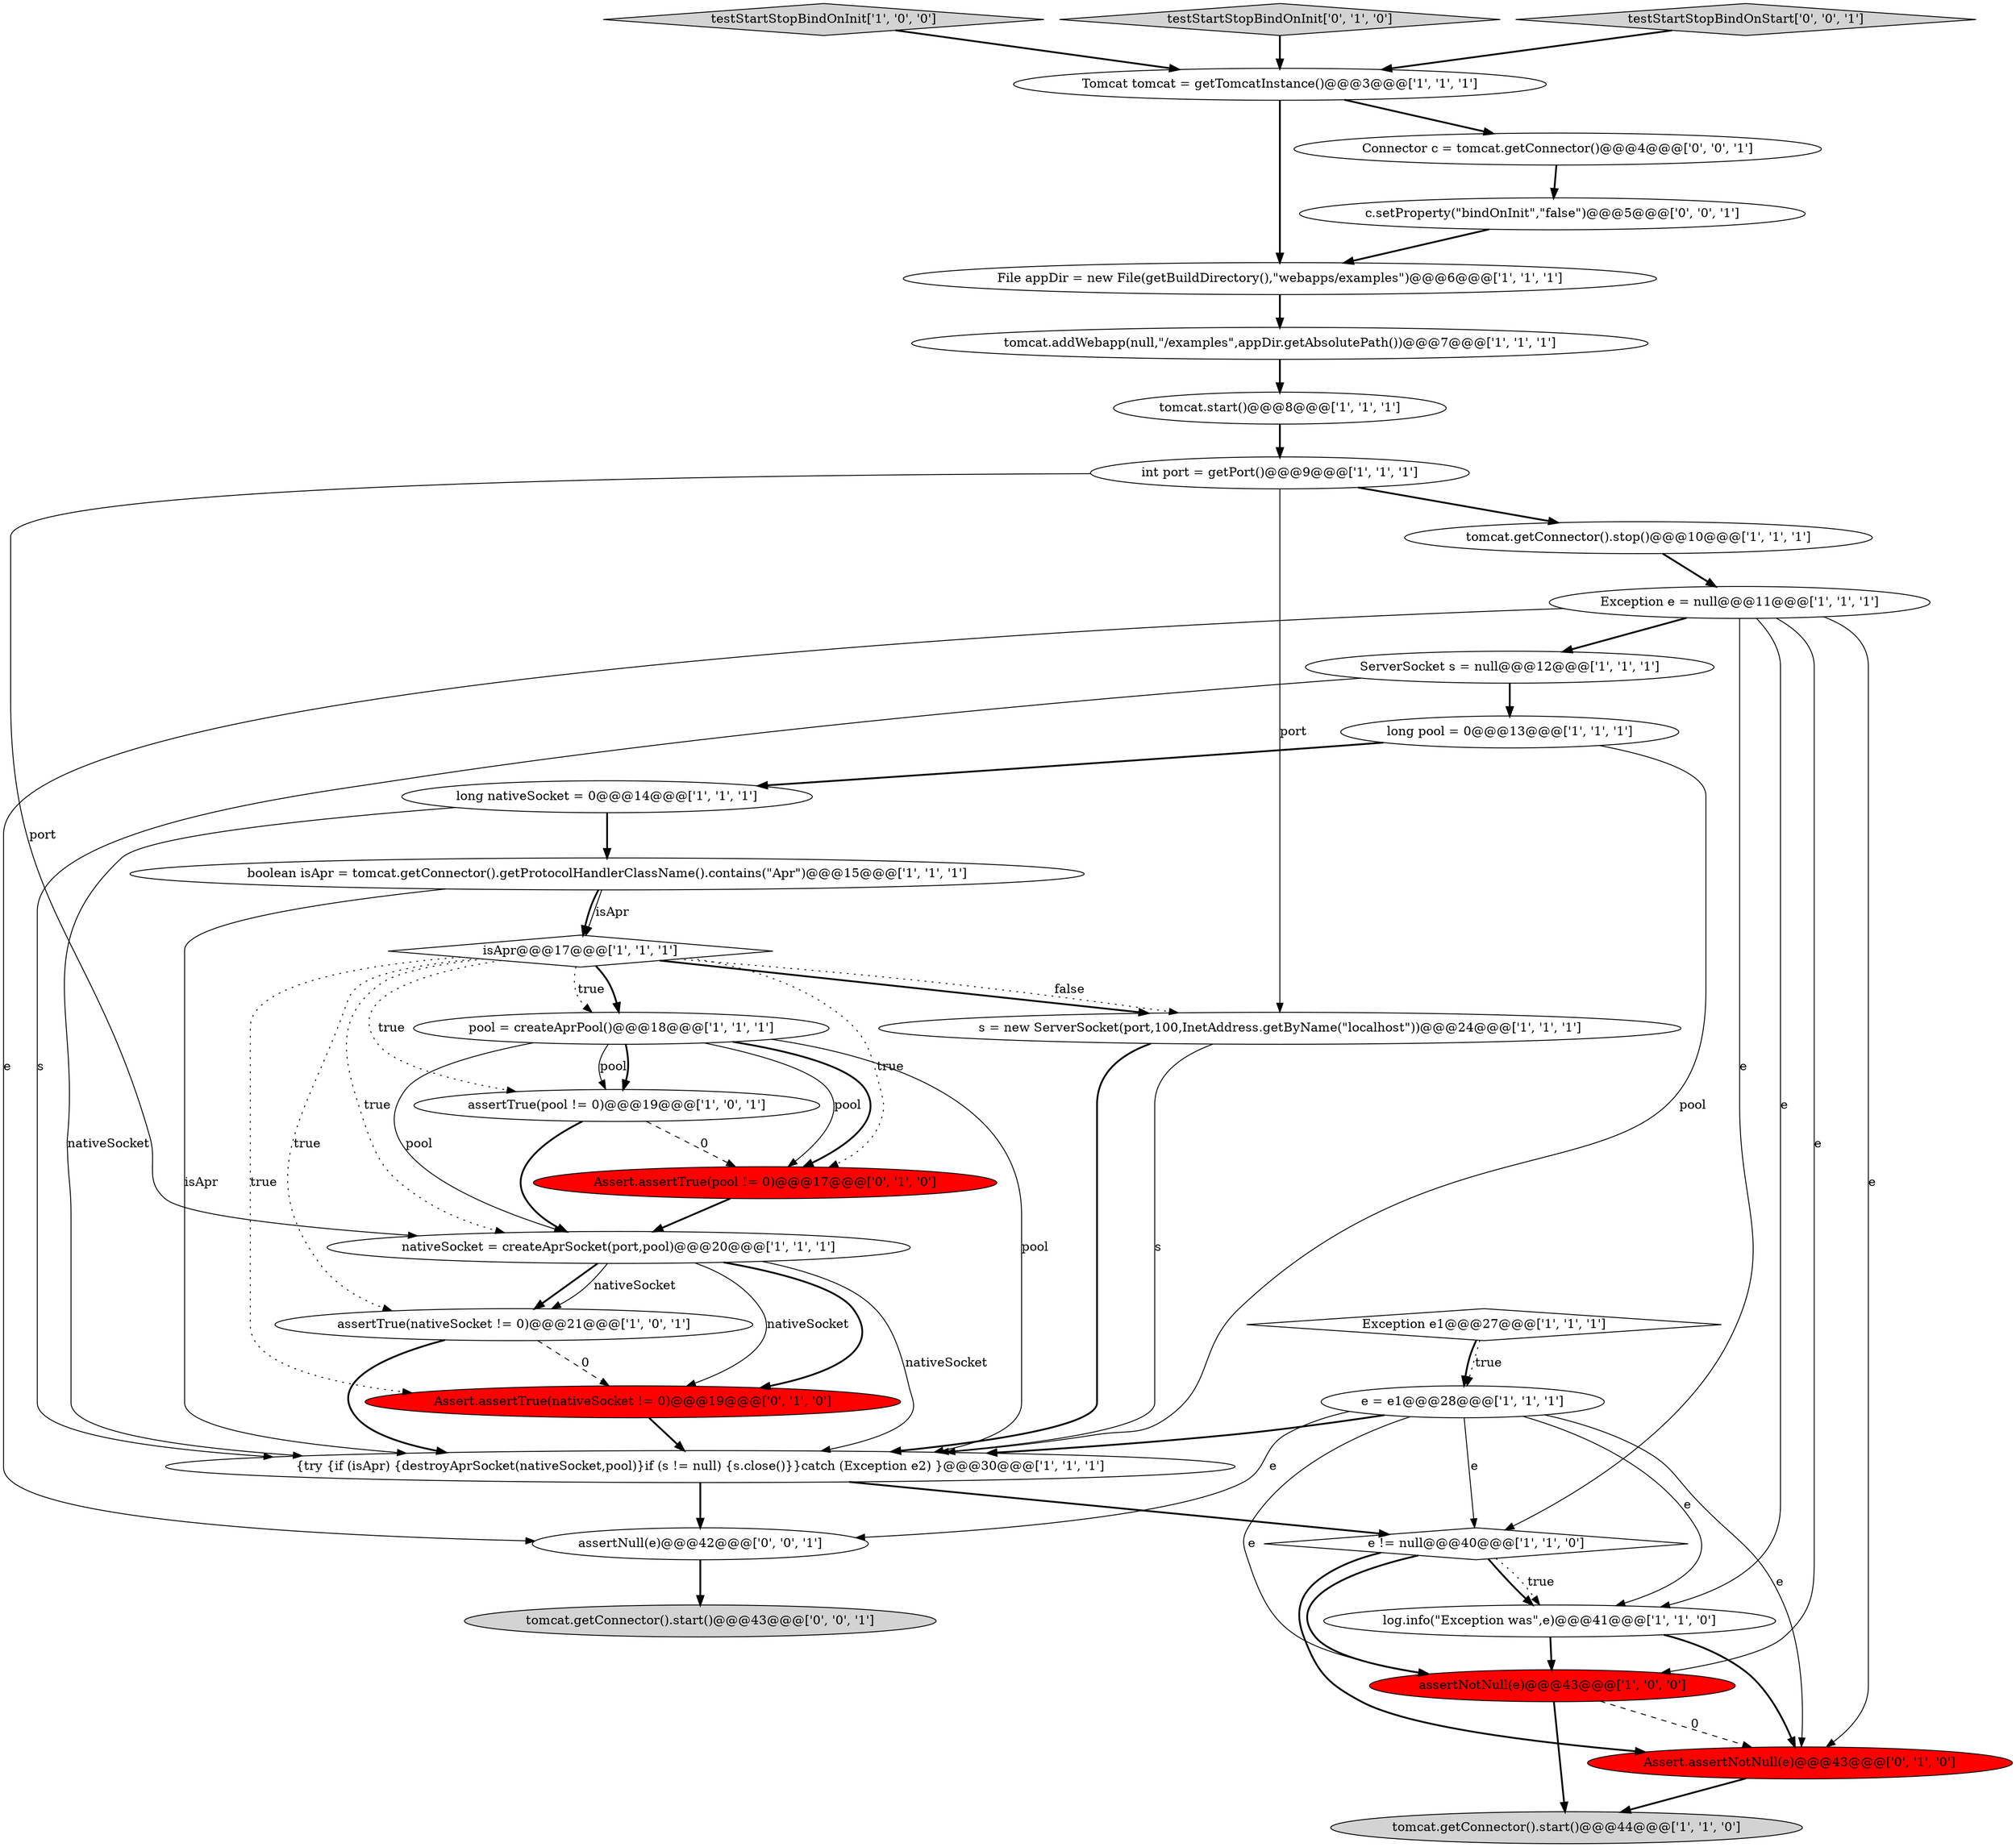 digraph {
9 [style = filled, label = "long pool = 0@@@13@@@['1', '1', '1']", fillcolor = white, shape = ellipse image = "AAA0AAABBB1BBB"];
27 [style = filled, label = "Assert.assertNotNull(e)@@@43@@@['0', '1', '0']", fillcolor = red, shape = ellipse image = "AAA1AAABBB2BBB"];
16 [style = filled, label = "assertTrue(nativeSocket != 0)@@@21@@@['1', '0', '1']", fillcolor = white, shape = ellipse image = "AAA0AAABBB1BBB"];
11 [style = filled, label = "{try {if (isApr) {destroyAprSocket(nativeSocket,pool)}if (s != null) {s.close()}}catch (Exception e2) }@@@30@@@['1', '1', '1']", fillcolor = white, shape = ellipse image = "AAA0AAABBB1BBB"];
32 [style = filled, label = "tomcat.getConnector().start()@@@43@@@['0', '0', '1']", fillcolor = lightgray, shape = ellipse image = "AAA0AAABBB3BBB"];
20 [style = filled, label = "Exception e = null@@@11@@@['1', '1', '1']", fillcolor = white, shape = ellipse image = "AAA0AAABBB1BBB"];
6 [style = filled, label = "assertNotNull(e)@@@43@@@['1', '0', '0']", fillcolor = red, shape = ellipse image = "AAA1AAABBB1BBB"];
1 [style = filled, label = "e != null@@@40@@@['1', '1', '0']", fillcolor = white, shape = diamond image = "AAA0AAABBB1BBB"];
4 [style = filled, label = "log.info(\"Exception was\",e)@@@41@@@['1', '1', '0']", fillcolor = white, shape = ellipse image = "AAA0AAABBB1BBB"];
26 [style = filled, label = "Assert.assertTrue(pool != 0)@@@17@@@['0', '1', '0']", fillcolor = red, shape = ellipse image = "AAA1AAABBB2BBB"];
13 [style = filled, label = "testStartStopBindOnInit['1', '0', '0']", fillcolor = lightgray, shape = diamond image = "AAA0AAABBB1BBB"];
15 [style = filled, label = "assertTrue(pool != 0)@@@19@@@['1', '0', '1']", fillcolor = white, shape = ellipse image = "AAA0AAABBB1BBB"];
0 [style = filled, label = "isApr@@@17@@@['1', '1', '1']", fillcolor = white, shape = diamond image = "AAA0AAABBB1BBB"];
8 [style = filled, label = "tomcat.addWebapp(null,\"/examples\",appDir.getAbsolutePath())@@@7@@@['1', '1', '1']", fillcolor = white, shape = ellipse image = "AAA0AAABBB1BBB"];
3 [style = filled, label = "tomcat.start()@@@8@@@['1', '1', '1']", fillcolor = white, shape = ellipse image = "AAA0AAABBB1BBB"];
19 [style = filled, label = "File appDir = new File(getBuildDirectory(),\"webapps/examples\")@@@6@@@['1', '1', '1']", fillcolor = white, shape = ellipse image = "AAA0AAABBB1BBB"];
25 [style = filled, label = "Assert.assertTrue(nativeSocket != 0)@@@19@@@['0', '1', '0']", fillcolor = red, shape = ellipse image = "AAA1AAABBB2BBB"];
22 [style = filled, label = "boolean isApr = tomcat.getConnector().getProtocolHandlerClassName().contains(\"Apr\")@@@15@@@['1', '1', '1']", fillcolor = white, shape = ellipse image = "AAA0AAABBB1BBB"];
33 [style = filled, label = "Connector c = tomcat.getConnector()@@@4@@@['0', '0', '1']", fillcolor = white, shape = ellipse image = "AAA0AAABBB3BBB"];
30 [style = filled, label = "c.setProperty(\"bindOnInit\",\"false\")@@@5@@@['0', '0', '1']", fillcolor = white, shape = ellipse image = "AAA0AAABBB3BBB"];
5 [style = filled, label = "long nativeSocket = 0@@@14@@@['1', '1', '1']", fillcolor = white, shape = ellipse image = "AAA0AAABBB1BBB"];
23 [style = filled, label = "tomcat.getConnector().stop()@@@10@@@['1', '1', '1']", fillcolor = white, shape = ellipse image = "AAA0AAABBB1BBB"];
28 [style = filled, label = "testStartStopBindOnInit['0', '1', '0']", fillcolor = lightgray, shape = diamond image = "AAA0AAABBB2BBB"];
31 [style = filled, label = "assertNull(e)@@@42@@@['0', '0', '1']", fillcolor = white, shape = ellipse image = "AAA0AAABBB3BBB"];
18 [style = filled, label = "Exception e1@@@27@@@['1', '1', '1']", fillcolor = white, shape = diamond image = "AAA0AAABBB1BBB"];
14 [style = filled, label = "int port = getPort()@@@9@@@['1', '1', '1']", fillcolor = white, shape = ellipse image = "AAA0AAABBB1BBB"];
29 [style = filled, label = "testStartStopBindOnStart['0', '0', '1']", fillcolor = lightgray, shape = diamond image = "AAA0AAABBB3BBB"];
12 [style = filled, label = "s = new ServerSocket(port,100,InetAddress.getByName(\"localhost\"))@@@24@@@['1', '1', '1']", fillcolor = white, shape = ellipse image = "AAA0AAABBB1BBB"];
2 [style = filled, label = "tomcat.getConnector().start()@@@44@@@['1', '1', '0']", fillcolor = lightgray, shape = ellipse image = "AAA0AAABBB1BBB"];
17 [style = filled, label = "ServerSocket s = null@@@12@@@['1', '1', '1']", fillcolor = white, shape = ellipse image = "AAA0AAABBB1BBB"];
24 [style = filled, label = "e = e1@@@28@@@['1', '1', '1']", fillcolor = white, shape = ellipse image = "AAA0AAABBB1BBB"];
10 [style = filled, label = "nativeSocket = createAprSocket(port,pool)@@@20@@@['1', '1', '1']", fillcolor = white, shape = ellipse image = "AAA0AAABBB1BBB"];
7 [style = filled, label = "Tomcat tomcat = getTomcatInstance()@@@3@@@['1', '1', '1']", fillcolor = white, shape = ellipse image = "AAA0AAABBB1BBB"];
21 [style = filled, label = "pool = createAprPool()@@@18@@@['1', '1', '1']", fillcolor = white, shape = ellipse image = "AAA0AAABBB1BBB"];
24->31 [style = solid, label="e"];
1->4 [style = bold, label=""];
23->20 [style = bold, label=""];
15->10 [style = bold, label=""];
20->17 [style = bold, label=""];
18->24 [style = bold, label=""];
16->11 [style = bold, label=""];
17->11 [style = solid, label="s"];
10->25 [style = solid, label="nativeSocket"];
26->10 [style = bold, label=""];
11->1 [style = bold, label=""];
4->6 [style = bold, label=""];
21->15 [style = solid, label="pool"];
21->11 [style = solid, label="pool"];
14->12 [style = solid, label="port"];
31->32 [style = bold, label=""];
21->15 [style = bold, label=""];
0->12 [style = bold, label=""];
17->9 [style = bold, label=""];
3->14 [style = bold, label=""];
8->3 [style = bold, label=""];
12->11 [style = bold, label=""];
1->27 [style = bold, label=""];
28->7 [style = bold, label=""];
22->11 [style = solid, label="isApr"];
24->1 [style = solid, label="e"];
18->24 [style = dotted, label="true"];
21->26 [style = solid, label="pool"];
24->27 [style = solid, label="e"];
0->21 [style = bold, label=""];
1->4 [style = dotted, label="true"];
22->0 [style = solid, label="isApr"];
0->10 [style = dotted, label="true"];
14->10 [style = solid, label="port"];
9->11 [style = solid, label="pool"];
0->25 [style = dotted, label="true"];
20->1 [style = solid, label="e"];
19->8 [style = bold, label=""];
20->4 [style = solid, label="e"];
6->2 [style = bold, label=""];
10->11 [style = solid, label="nativeSocket"];
7->33 [style = bold, label=""];
30->19 [style = bold, label=""];
21->26 [style = bold, label=""];
11->31 [style = bold, label=""];
16->25 [style = dashed, label="0"];
1->6 [style = bold, label=""];
22->0 [style = bold, label=""];
0->21 [style = dotted, label="true"];
14->23 [style = bold, label=""];
10->16 [style = bold, label=""];
20->6 [style = solid, label="e"];
10->25 [style = bold, label=""];
0->15 [style = dotted, label="true"];
25->11 [style = bold, label=""];
24->11 [style = bold, label=""];
13->7 [style = bold, label=""];
10->16 [style = solid, label="nativeSocket"];
6->27 [style = dashed, label="0"];
20->27 [style = solid, label="e"];
4->27 [style = bold, label=""];
33->30 [style = bold, label=""];
9->5 [style = bold, label=""];
15->26 [style = dashed, label="0"];
29->7 [style = bold, label=""];
0->12 [style = dotted, label="false"];
21->10 [style = solid, label="pool"];
12->11 [style = solid, label="s"];
0->16 [style = dotted, label="true"];
0->26 [style = dotted, label="true"];
5->11 [style = solid, label="nativeSocket"];
5->22 [style = bold, label=""];
7->19 [style = bold, label=""];
27->2 [style = bold, label=""];
20->31 [style = solid, label="e"];
24->6 [style = solid, label="e"];
24->4 [style = solid, label="e"];
}
